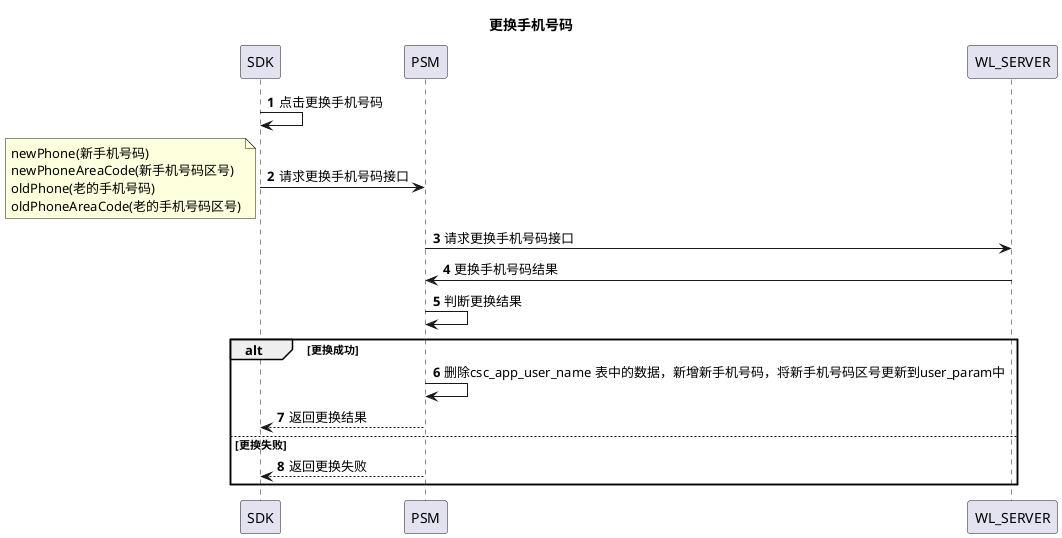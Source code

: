 @startuml
title:更换手机号码
autonumber
SDK->SDK:点击更换手机号码
SDK->PSM:请求更换手机号码接口
note left:newPhone(新手机号码)\nnewPhoneAreaCode(新手机号码区号)\noldPhone(老的手机号码)\noldPhoneAreaCode(老的手机号码区号)
PSM->WL_SERVER:请求更换手机号码接口
WL_SERVER->PSM:更换手机号码结果
PSM->PSM:判断更换结果
alt 更换成功
PSM->PSM:删除csc_app_user_name 表中的数据，新增新手机号码，将新手机号码区号更新到user_param中
PSM-->SDK:返回更换结果
else 更换失败
PSM-->SDK:返回更换失败
end
@enduml